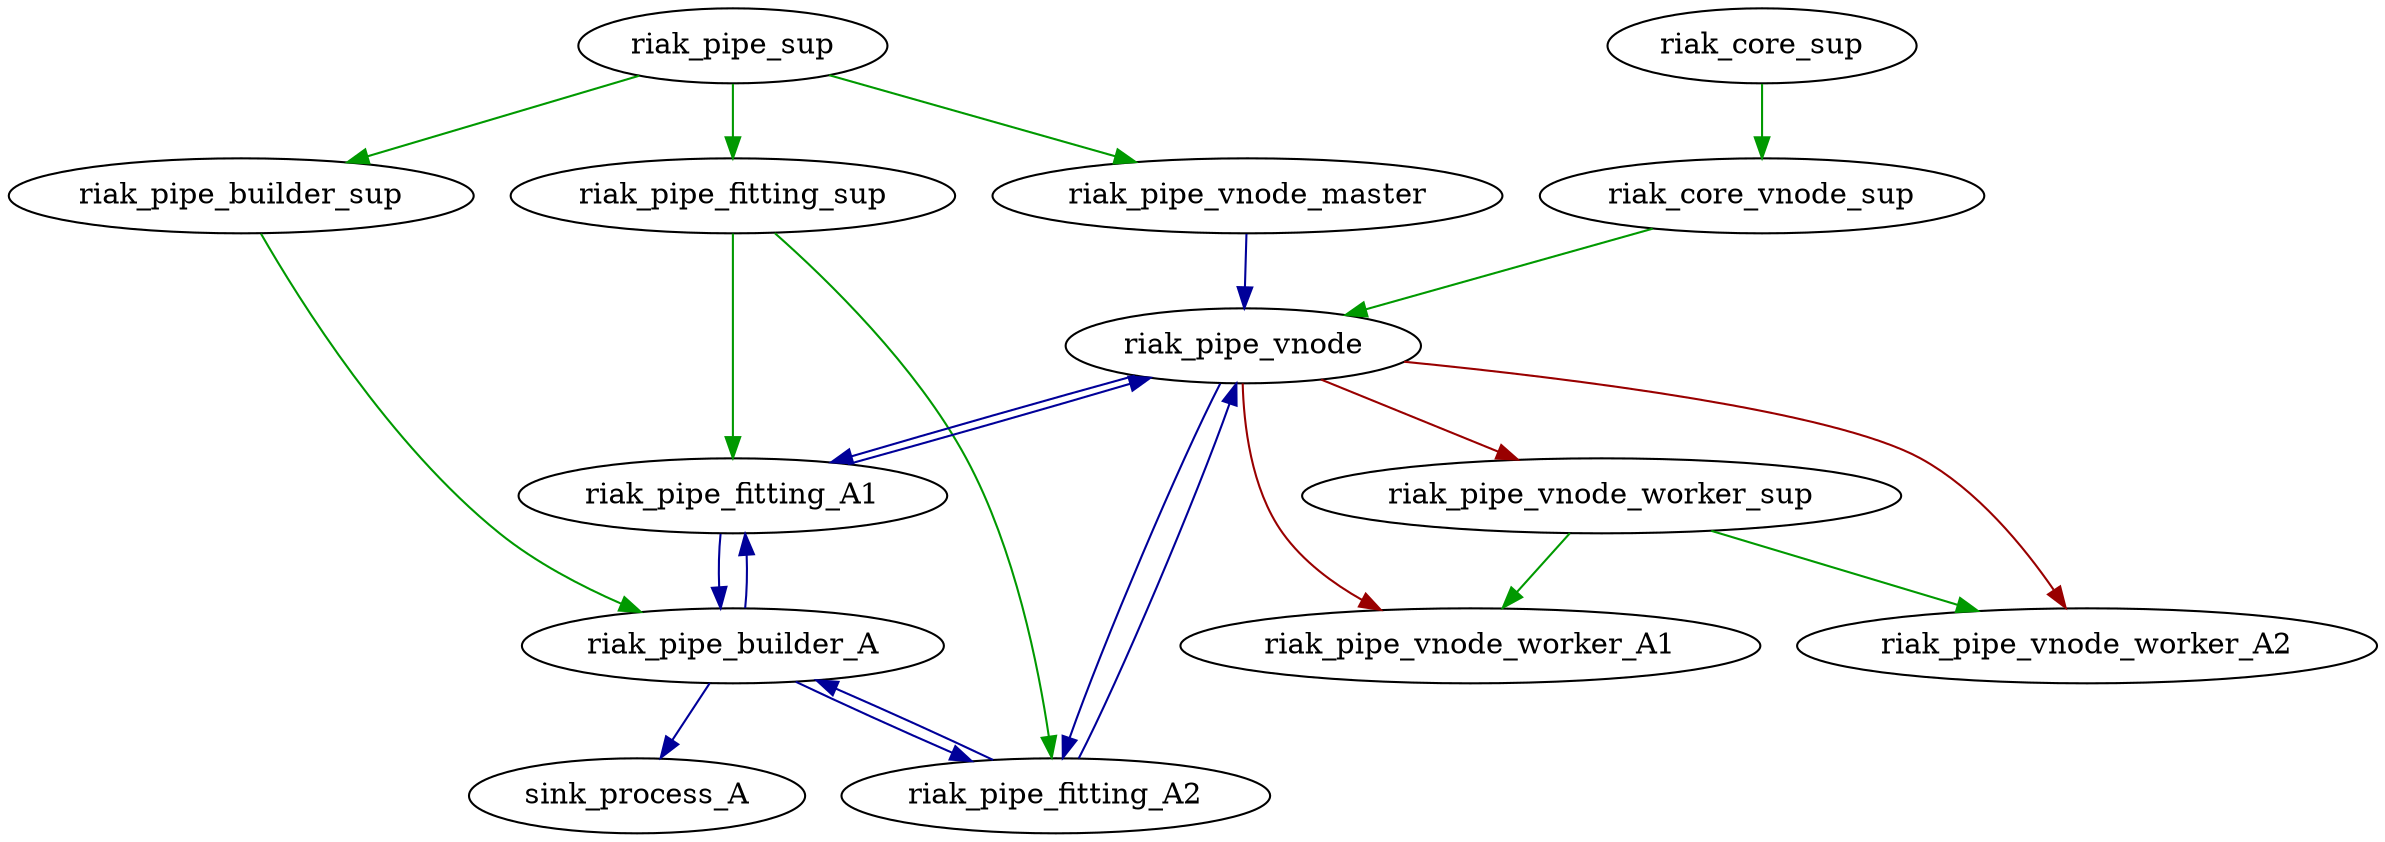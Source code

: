 // A map of the links and monitors among Riak Pipe processes

// This map shows the basic web of monitors and links present in the
// system when:
//  - a pipeline "A" is setup with two fittings, "1" and "2"
//  - a vnode is handling inputs for both of those fittings
//     (only one vnode is shown, for simplicity in the diagram)

// Edges are colored according to the type of link/monitor (or the
// special-case link of supervision):
//   supervises = [color="#009900"];
//        links = [color="#990000"];
//     monitors = [color="#000099"];

// Render using Graphviz:
//    dot -Tpng -oriak_pipe_monitors.png riak_pipe_monitors.dot

// Notes:
//  - the links from riak_pipe_vnode to riak_pipe_vnode_worker_A* were
//     put in place before riak_core_vnode supported handle_info; they
//     should be changed to monitors now
digraph {
   // application-immortal processes
   subgraph apps {
      rank=min;
      riak_pipe_sup
      riak_core_sup
   }
   
   subgraph immortal {
      {rank=same;
         riak_pipe_vnode_master
         riak_pipe_builder_sup
         riak_pipe_fitting_sup
         riak_core_vnode_sup}

      // started at application start time
      riak_pipe_sup -> riak_pipe_vnode_master [color="#009900"];
      riak_pipe_sup -> riak_pipe_builder_sup [color="#009900"];
      riak_pipe_sup -> riak_pipe_fitting_sup [color="#009900"];

      // external to pipe
      riak_core_sup -> riak_core_vnode_sup [color="#009900"];
   }

   // application-mortal processes
   // started as vnode requests arrive
   subgraph mortal {
      riak_pipe_vnode
      riak_pipe_vnode_worker_sup
      
      riak_core_vnode_sup -> riak_pipe_vnode [color="#009900"];
      riak_pipe_vnode_master -> riak_pipe_vnode [color="#000099"];

      riak_pipe_vnode -> riak_pipe_vnode_worker_sup [color="#990000"];
   }
   
   // the builder/fitting "meta" processes
   subgraph pipeline_meta_A {
      riak_pipe_builder_A

      riak_pipe_fitting_A1
      riak_pipe_fitting_A2

      // started as pipelines are set up
      riak_pipe_builder_sup -> riak_pipe_builder_A [color="#009900"];

      riak_pipe_fitting_sup -> riak_pipe_fitting_A1 [color="#009900"];
      riak_pipe_fitting_sup -> riak_pipe_fitting_A2 [color="#009900"];

      riak_pipe_builder_A -> riak_pipe_fitting_A1 [color="#000099"];
      riak_pipe_builder_A -> riak_pipe_fitting_A2 [color="#000099"];

      riak_pipe_fitting_A1 -> riak_pipe_builder_A [color="#000099"];
      riak_pipe_fitting_A2 -> riak_pipe_builder_A [color="#000099"];

      // builder also monitors the process receiving outputs
      riak_pipe_builder_A -> sink_process_A [color="#000099"];
   }

   // the processes actually processing inputs
   subgraph pipeline_A {
      riak_pipe_vnode_worker_A1
      riak_pipe_vnode_worker_A2

      riak_pipe_vnode_worker_sup -> riak_pipe_vnode_worker_A1 [color="#009900"];
      riak_pipe_vnode_worker_sup -> riak_pipe_vnode_worker_A2 [color="#009900"];

      riak_pipe_vnode -> riak_pipe_vnode_worker_A1 [color="#990000"];
      riak_pipe_vnode -> riak_pipe_vnode_worker_A2 [color="#990000"];

      riak_pipe_vnode -> riak_pipe_fitting_A1 [color="#000099"];
      riak_pipe_vnode -> riak_pipe_fitting_A2 [color="#000099"];

      riak_pipe_fitting_A1 -> riak_pipe_vnode [color="#000099"];
      riak_pipe_fitting_A2 -> riak_pipe_vnode [color="#000099"];
   }
}